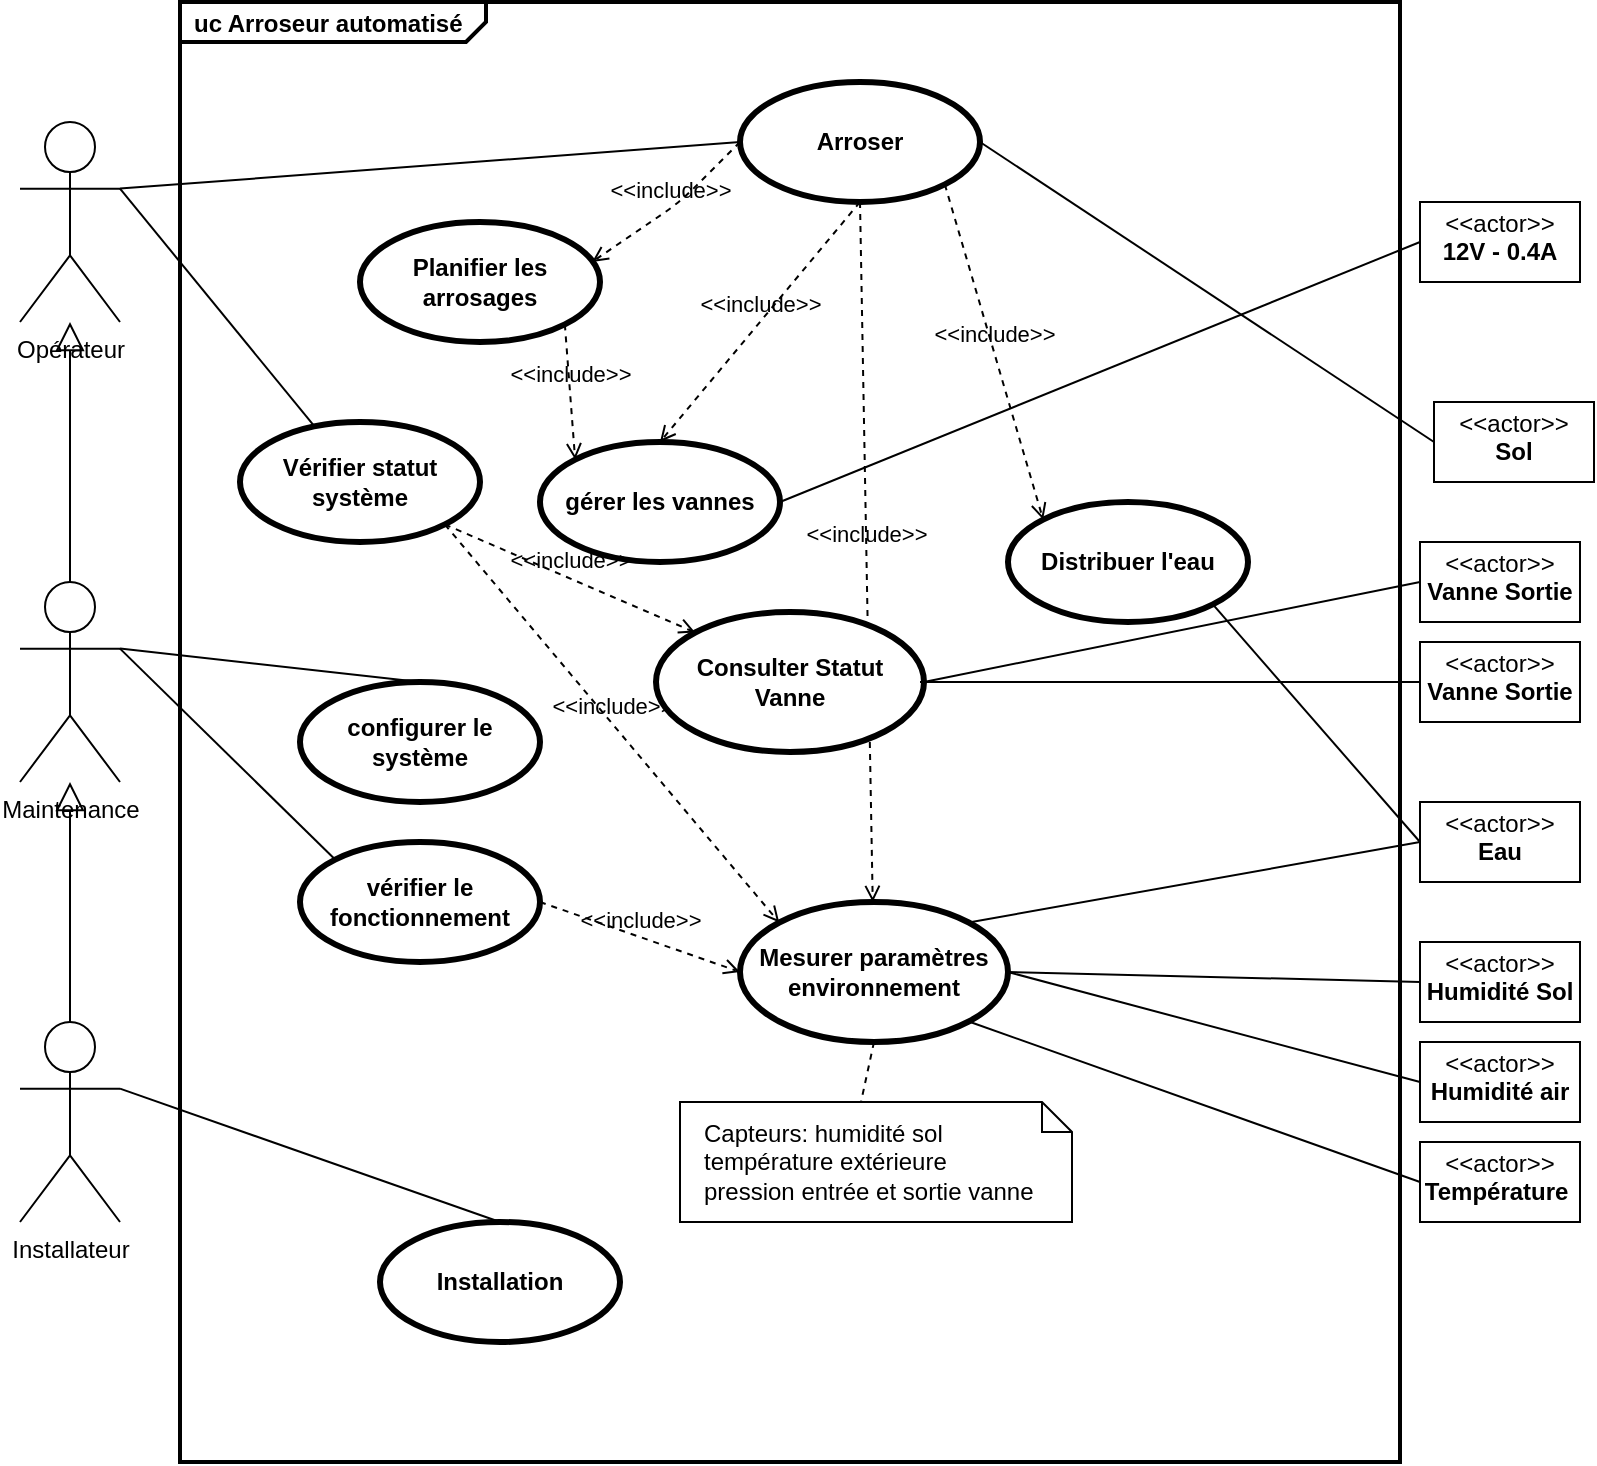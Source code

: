 <mxfile version="14.4.9" type="github">
  <diagram id="6eqYqRTth382LrduP_o_" name="Page-1">
    <mxGraphModel dx="1422" dy="1904" grid="1" gridSize="10" guides="1" tooltips="1" connect="1" arrows="1" fold="1" page="1" pageScale="1" pageWidth="827" pageHeight="1169" math="0" shadow="0">
      <root>
        <mxCell id="0" />
        <mxCell id="1" parent="0" />
        <mxCell id="ppV6EDuLgcRE_63jkB19-2" value="&lt;p style=&quot;margin: 0px ; margin-top: 4px ; margin-left: 7px ; text-align: left&quot;&gt;&lt;b&gt;uc Arroseur automatisé&lt;/b&gt;&lt;/p&gt;" style="html=1;shape=mxgraph.sysml.package;overflow=fill;labelX=153;strokeWidth=2;align=center;" parent="1" vertex="1">
          <mxGeometry x="120" y="-10" width="610" height="730" as="geometry" />
        </mxCell>
        <mxCell id="ppV6EDuLgcRE_63jkB19-3" value="Opérateur" style="shape=umlActor;html=1;verticalLabelPosition=bottom;verticalAlign=top;align=center;" parent="1" vertex="1">
          <mxGeometry x="40" y="50" width="50" height="100" as="geometry" />
        </mxCell>
        <mxCell id="ppV6EDuLgcRE_63jkB19-4" value="&lt;p style=&quot;margin: 0px ; margin-top: 4px ; text-align: center&quot;&gt;&amp;lt;&amp;lt;actor&amp;gt;&amp;gt;&lt;br&gt;&lt;b&gt;12V - 0.4A&lt;/b&gt;&lt;/p&gt;&lt;p style=&quot;margin: 0px ; margin-top: 4px ; text-align: center&quot;&gt;&lt;b&gt;&lt;br&gt;&lt;/b&gt;&lt;/p&gt;" style="shape=rect;html=1;overflow=fill;html=1;whiteSpace=wrap;align=center;" parent="1" vertex="1">
          <mxGeometry x="740" y="90" width="80" height="40" as="geometry" />
        </mxCell>
        <mxCell id="ppV6EDuLgcRE_63jkB19-5" value="&lt;p style=&quot;margin: 0px ; margin-top: 4px ; text-align: center&quot;&gt;&amp;lt;&amp;lt;actor&amp;gt;&amp;gt;&lt;br&gt;&lt;b&gt;Eau&lt;/b&gt;&lt;/p&gt;" style="shape=rect;html=1;overflow=fill;html=1;whiteSpace=wrap;align=center;" parent="1" vertex="1">
          <mxGeometry x="740" y="390" width="80" height="40" as="geometry" />
        </mxCell>
        <mxCell id="ppV6EDuLgcRE_63jkB19-6" value="&lt;p style=&quot;margin: 0px ; margin-top: 4px ; text-align: center&quot;&gt;&amp;lt;&amp;lt;actor&amp;gt;&amp;gt;&lt;br&gt;&lt;b&gt;Humidité&lt;/b&gt; &lt;b&gt;air&lt;/b&gt;&lt;/p&gt;" style="shape=rect;html=1;overflow=fill;html=1;whiteSpace=wrap;align=center;" parent="1" vertex="1">
          <mxGeometry x="740" y="510" width="80" height="40" as="geometry" />
        </mxCell>
        <mxCell id="ppV6EDuLgcRE_63jkB19-7" value="&lt;p style=&quot;margin: 0px ; margin-top: 4px ; text-align: center&quot;&gt;&amp;lt;&amp;lt;actor&amp;gt;&amp;gt;&lt;br&gt;&lt;b&gt;Température&amp;nbsp;&lt;/b&gt;&lt;/p&gt;" style="shape=rect;html=1;overflow=fill;html=1;whiteSpace=wrap;align=center;" parent="1" vertex="1">
          <mxGeometry x="740" y="560" width="80" height="40" as="geometry" />
        </mxCell>
        <mxCell id="ppV6EDuLgcRE_63jkB19-9" value="Installateur" style="shape=umlActor;html=1;verticalLabelPosition=bottom;verticalAlign=top;align=center;" parent="1" vertex="1">
          <mxGeometry x="40" y="500" width="50" height="100" as="geometry" />
        </mxCell>
        <mxCell id="ppV6EDuLgcRE_63jkB19-10" value="Maintenance" style="shape=umlActor;html=1;verticalLabelPosition=bottom;verticalAlign=top;align=center;" parent="1" vertex="1">
          <mxGeometry x="40" y="280" width="50" height="100" as="geometry" />
        </mxCell>
        <mxCell id="lcaHJXhXePBUSlSVkZVQ-3" value="" style="edgeStyle=none;html=1;endArrow=block;endFill=0;endSize=12;verticalAlign=bottom;exitX=0.5;exitY=0;exitDx=0;exitDy=0;exitPerimeter=0;" parent="1" source="ppV6EDuLgcRE_63jkB19-9" target="ppV6EDuLgcRE_63jkB19-10" edge="1">
          <mxGeometry width="160" relative="1" as="geometry">
            <mxPoint x="70" y="460" as="sourcePoint" />
            <mxPoint x="80" y="400" as="targetPoint" />
          </mxGeometry>
        </mxCell>
        <mxCell id="lcaHJXhXePBUSlSVkZVQ-4" value="" style="edgeStyle=none;html=1;endArrow=block;endFill=0;endSize=12;verticalAlign=bottom;exitX=0.5;exitY=0;exitDx=0;exitDy=0;exitPerimeter=0;" parent="1" source="ppV6EDuLgcRE_63jkB19-10" target="ppV6EDuLgcRE_63jkB19-3" edge="1">
          <mxGeometry width="160" relative="1" as="geometry">
            <mxPoint x="64.5" y="260" as="sourcePoint" />
            <mxPoint x="64.5" y="180" as="targetPoint" />
          </mxGeometry>
        </mxCell>
        <mxCell id="lcaHJXhXePBUSlSVkZVQ-5" value="Mesurer paramètres environnement" style="shape=ellipse;html=1;strokeWidth=3;fontStyle=1;whiteSpace=wrap;align=center;perimeter=ellipsePerimeter;" parent="1" vertex="1">
          <mxGeometry x="400" y="440" width="134" height="70" as="geometry" />
        </mxCell>
        <mxCell id="lcaHJXhXePBUSlSVkZVQ-7" value="Distribuer l&#39;eau" style="shape=ellipse;html=1;strokeWidth=3;fontStyle=1;whiteSpace=wrap;align=center;perimeter=ellipsePerimeter;" parent="1" vertex="1">
          <mxGeometry x="534" y="240" width="120" height="60" as="geometry" />
        </mxCell>
        <mxCell id="lcaHJXhXePBUSlSVkZVQ-8" value="" style="edgeStyle=none;html=1;endArrow=none;verticalAlign=bottom;exitX=0;exitY=0.5;exitDx=0;exitDy=0;entryX=1;entryY=0;entryDx=0;entryDy=0;" parent="1" source="ppV6EDuLgcRE_63jkB19-5" target="lcaHJXhXePBUSlSVkZVQ-5" edge="1">
          <mxGeometry width="160" relative="1" as="geometry">
            <mxPoint x="400" y="410" as="sourcePoint" />
            <mxPoint x="534" y="372" as="targetPoint" />
          </mxGeometry>
        </mxCell>
        <mxCell id="lcaHJXhXePBUSlSVkZVQ-9" value="" style="edgeStyle=none;html=1;endArrow=none;verticalAlign=bottom;exitX=0;exitY=0.5;exitDx=0;exitDy=0;entryX=1;entryY=1;entryDx=0;entryDy=0;" parent="1" source="ppV6EDuLgcRE_63jkB19-5" target="lcaHJXhXePBUSlSVkZVQ-7" edge="1">
          <mxGeometry width="160" relative="1" as="geometry">
            <mxPoint x="750" y="420" as="sourcePoint" />
            <mxPoint x="544" y="382" as="targetPoint" />
          </mxGeometry>
        </mxCell>
        <mxCell id="lcaHJXhXePBUSlSVkZVQ-10" value="" style="edgeStyle=none;html=1;endArrow=none;verticalAlign=bottom;entryX=0;entryY=0.5;entryDx=0;entryDy=0;exitX=1;exitY=0.5;exitDx=0;exitDy=0;" parent="1" source="lcaHJXhXePBUSlSVkZVQ-5" target="ppV6EDuLgcRE_63jkB19-6" edge="1">
          <mxGeometry width="160" relative="1" as="geometry">
            <mxPoint x="400" y="410" as="sourcePoint" />
            <mxPoint x="560" y="410" as="targetPoint" />
          </mxGeometry>
        </mxCell>
        <mxCell id="lcaHJXhXePBUSlSVkZVQ-11" value="Arroser" style="shape=ellipse;html=1;strokeWidth=3;fontStyle=1;whiteSpace=wrap;align=center;perimeter=ellipsePerimeter;" parent="1" vertex="1">
          <mxGeometry x="400" y="30" width="120" height="60" as="geometry" />
        </mxCell>
        <mxCell id="lcaHJXhXePBUSlSVkZVQ-12" value="&amp;lt;&amp;lt;include&amp;gt;&amp;gt;" style="edgeStyle=none;html=1;endArrow=open;verticalAlign=bottom;dashed=1;labelBackgroundColor=none;exitX=1;exitY=1;exitDx=0;exitDy=0;entryX=0;entryY=0;entryDx=0;entryDy=0;" parent="1" source="lcaHJXhXePBUSlSVkZVQ-11" target="lcaHJXhXePBUSlSVkZVQ-7" edge="1">
          <mxGeometry width="160" relative="1" as="geometry">
            <mxPoint x="400" y="410" as="sourcePoint" />
            <mxPoint x="560" y="410" as="targetPoint" />
          </mxGeometry>
        </mxCell>
        <mxCell id="lcaHJXhXePBUSlSVkZVQ-13" value="&amp;lt;&amp;lt;include&amp;gt;&amp;gt;" style="edgeStyle=none;html=1;endArrow=open;verticalAlign=bottom;dashed=1;labelBackgroundColor=none;exitX=0.5;exitY=1;exitDx=0;exitDy=0;" parent="1" source="lcaHJXhXePBUSlSVkZVQ-11" target="lcaHJXhXePBUSlSVkZVQ-5" edge="1">
          <mxGeometry width="160" relative="1" as="geometry">
            <mxPoint x="452.426" y="91.213" as="sourcePoint" />
            <mxPoint x="474" y="330" as="targetPoint" />
          </mxGeometry>
        </mxCell>
        <mxCell id="lcaHJXhXePBUSlSVkZVQ-14" value="Planifier les arrosages" style="shape=ellipse;html=1;strokeWidth=3;fontStyle=1;whiteSpace=wrap;align=center;perimeter=ellipsePerimeter;" parent="1" vertex="1">
          <mxGeometry x="210" y="100" width="120" height="60" as="geometry" />
        </mxCell>
        <mxCell id="lcaHJXhXePBUSlSVkZVQ-15" style="edgeStyle=none;rounded=0;orthogonalLoop=1;jettySize=auto;html=1;exitX=0.5;exitY=0;exitDx=0;exitDy=0;" parent="1" source="lcaHJXhXePBUSlSVkZVQ-14" target="lcaHJXhXePBUSlSVkZVQ-14" edge="1">
          <mxGeometry relative="1" as="geometry" />
        </mxCell>
        <mxCell id="lcaHJXhXePBUSlSVkZVQ-16" value="" style="edgeStyle=none;html=1;endArrow=none;verticalAlign=bottom;exitX=1;exitY=0.333;exitDx=0;exitDy=0;exitPerimeter=0;" parent="1" source="ppV6EDuLgcRE_63jkB19-3" edge="1">
          <mxGeometry width="160" relative="1" as="geometry">
            <mxPoint x="560" y="50" as="sourcePoint" />
            <mxPoint x="400" y="60" as="targetPoint" />
          </mxGeometry>
        </mxCell>
        <mxCell id="lcaHJXhXePBUSlSVkZVQ-18" value="Installation" style="shape=ellipse;html=1;strokeWidth=3;fontStyle=1;whiteSpace=wrap;align=center;perimeter=ellipsePerimeter;" parent="1" vertex="1">
          <mxGeometry x="220" y="600" width="120" height="60" as="geometry" />
        </mxCell>
        <mxCell id="lcaHJXhXePBUSlSVkZVQ-19" value="configurer le système" style="shape=ellipse;html=1;strokeWidth=3;fontStyle=1;whiteSpace=wrap;align=center;perimeter=ellipsePerimeter;" parent="1" vertex="1">
          <mxGeometry x="180" y="330" width="120" height="60" as="geometry" />
        </mxCell>
        <mxCell id="lcaHJXhXePBUSlSVkZVQ-21" value="" style="edgeStyle=none;html=1;endArrow=none;verticalAlign=bottom;exitX=1;exitY=0.333;exitDx=0;exitDy=0;exitPerimeter=0;entryX=0.5;entryY=0;entryDx=0;entryDy=0;" parent="1" source="ppV6EDuLgcRE_63jkB19-10" target="lcaHJXhXePBUSlSVkZVQ-19" edge="1">
          <mxGeometry width="160" relative="1" as="geometry">
            <mxPoint x="430" y="430" as="sourcePoint" />
            <mxPoint x="590" y="430" as="targetPoint" />
          </mxGeometry>
        </mxCell>
        <mxCell id="lcaHJXhXePBUSlSVkZVQ-22" value="" style="edgeStyle=none;html=1;endArrow=none;verticalAlign=bottom;exitX=1;exitY=0.333;exitDx=0;exitDy=0;exitPerimeter=0;entryX=0.5;entryY=0;entryDx=0;entryDy=0;" parent="1" source="ppV6EDuLgcRE_63jkB19-9" target="lcaHJXhXePBUSlSVkZVQ-18" edge="1">
          <mxGeometry width="160" relative="1" as="geometry">
            <mxPoint x="430" y="430" as="sourcePoint" />
            <mxPoint x="590" y="430" as="targetPoint" />
          </mxGeometry>
        </mxCell>
        <mxCell id="lcaHJXhXePBUSlSVkZVQ-23" value="" style="edgeStyle=none;html=1;endArrow=none;verticalAlign=bottom;entryX=0;entryY=0.5;entryDx=0;entryDy=0;exitX=1;exitY=1;exitDx=0;exitDy=0;" parent="1" source="lcaHJXhXePBUSlSVkZVQ-5" target="ppV6EDuLgcRE_63jkB19-7" edge="1">
          <mxGeometry width="160" relative="1" as="geometry">
            <mxPoint x="474" y="590" as="sourcePoint" />
            <mxPoint x="590" y="510" as="targetPoint" />
          </mxGeometry>
        </mxCell>
        <mxCell id="lcaHJXhXePBUSlSVkZVQ-24" value="gérer les vannes" style="shape=ellipse;html=1;strokeWidth=3;fontStyle=1;whiteSpace=wrap;align=center;perimeter=ellipsePerimeter;" parent="1" vertex="1">
          <mxGeometry x="300" y="210" width="120" height="60" as="geometry" />
        </mxCell>
        <mxCell id="lcaHJXhXePBUSlSVkZVQ-28" value="Vérifier statut système" style="shape=ellipse;html=1;strokeWidth=3;fontStyle=1;whiteSpace=wrap;align=center;perimeter=ellipsePerimeter;" parent="1" vertex="1">
          <mxGeometry x="150" y="200" width="120" height="60" as="geometry" />
        </mxCell>
        <mxCell id="lcaHJXhXePBUSlSVkZVQ-29" value="" style="edgeStyle=none;html=1;endArrow=none;verticalAlign=bottom;exitX=1;exitY=0.333;exitDx=0;exitDy=0;exitPerimeter=0;" parent="1" source="ppV6EDuLgcRE_63jkB19-3" target="lcaHJXhXePBUSlSVkZVQ-28" edge="1">
          <mxGeometry width="160" relative="1" as="geometry">
            <mxPoint x="100" y="93.333" as="sourcePoint" />
            <mxPoint x="220" y="120" as="targetPoint" />
          </mxGeometry>
        </mxCell>
        <mxCell id="lcaHJXhXePBUSlSVkZVQ-34" value="&amp;lt;&amp;lt;include&amp;gt;&amp;gt;" style="edgeStyle=none;html=1;endArrow=open;verticalAlign=bottom;dashed=1;labelBackgroundColor=none;exitX=0.5;exitY=1;exitDx=0;exitDy=0;entryX=0.5;entryY=0;entryDx=0;entryDy=0;" parent="1" source="lcaHJXhXePBUSlSVkZVQ-11" target="lcaHJXhXePBUSlSVkZVQ-24" edge="1">
          <mxGeometry width="160" relative="1" as="geometry">
            <mxPoint x="410" y="100" as="sourcePoint" />
            <mxPoint x="484" y="340" as="targetPoint" />
          </mxGeometry>
        </mxCell>
        <mxCell id="lcaHJXhXePBUSlSVkZVQ-35" value="vérifier le fonctionnement" style="shape=ellipse;html=1;strokeWidth=3;fontStyle=1;whiteSpace=wrap;align=center;perimeter=ellipsePerimeter;" parent="1" vertex="1">
          <mxGeometry x="180" y="410" width="120" height="60" as="geometry" />
        </mxCell>
        <mxCell id="lcaHJXhXePBUSlSVkZVQ-36" value="" style="edgeStyle=none;html=1;endArrow=none;verticalAlign=bottom;exitX=1;exitY=0.333;exitDx=0;exitDy=0;exitPerimeter=0;entryX=0;entryY=0;entryDx=0;entryDy=0;" parent="1" source="ppV6EDuLgcRE_63jkB19-10" target="lcaHJXhXePBUSlSVkZVQ-35" edge="1">
          <mxGeometry width="160" relative="1" as="geometry">
            <mxPoint x="100" y="323.333" as="sourcePoint" />
            <mxPoint x="250" y="340" as="targetPoint" />
          </mxGeometry>
        </mxCell>
        <mxCell id="lcaHJXhXePBUSlSVkZVQ-38" value="" style="edgeStyle=none;html=1;endArrow=none;verticalAlign=bottom;exitX=0;exitY=0.5;exitDx=0;exitDy=0;entryX=1;entryY=0.5;entryDx=0;entryDy=0;" parent="1" source="ppV6EDuLgcRE_63jkB19-4" target="lcaHJXhXePBUSlSVkZVQ-24" edge="1">
          <mxGeometry width="160" relative="1" as="geometry">
            <mxPoint x="750" y="420" as="sourcePoint" />
            <mxPoint x="544" y="382" as="targetPoint" />
          </mxGeometry>
        </mxCell>
        <mxCell id="lcaHJXhXePBUSlSVkZVQ-44" value="&amp;lt;&amp;lt;include&amp;gt;&amp;gt;" style="edgeStyle=none;html=1;endArrow=open;verticalAlign=bottom;dashed=1;labelBackgroundColor=none;exitX=1;exitY=1;exitDx=0;exitDy=0;entryX=0;entryY=0;entryDx=0;entryDy=0;" parent="1" source="lcaHJXhXePBUSlSVkZVQ-28" target="lcaHJXhXePBUSlSVkZVQ-5" edge="1">
          <mxGeometry width="160" relative="1" as="geometry">
            <mxPoint x="262.426" y="261.213" as="sourcePoint" />
            <mxPoint x="424" y="370" as="targetPoint" />
          </mxGeometry>
        </mxCell>
        <mxCell id="lcaHJXhXePBUSlSVkZVQ-46" value="&amp;lt;&amp;lt;include&amp;gt;&amp;gt;" style="edgeStyle=none;html=1;endArrow=open;verticalAlign=bottom;dashed=1;labelBackgroundColor=none;exitX=1;exitY=1;exitDx=0;exitDy=0;entryX=0;entryY=0;entryDx=0;entryDy=0;" parent="1" source="lcaHJXhXePBUSlSVkZVQ-14" target="lcaHJXhXePBUSlSVkZVQ-24" edge="1">
          <mxGeometry width="160" relative="1" as="geometry">
            <mxPoint x="410" y="100" as="sourcePoint" />
            <mxPoint x="370" y="220" as="targetPoint" />
          </mxGeometry>
        </mxCell>
        <mxCell id="lcaHJXhXePBUSlSVkZVQ-47" value="&amp;lt;&amp;lt;include&amp;gt;&amp;gt;" style="edgeStyle=none;html=1;endArrow=open;verticalAlign=bottom;dashed=1;labelBackgroundColor=none;exitX=0;exitY=0.5;exitDx=0;exitDy=0;entryX=0.967;entryY=0.333;entryDx=0;entryDy=0;entryPerimeter=0;" parent="1" source="lcaHJXhXePBUSlSVkZVQ-11" target="lcaHJXhXePBUSlSVkZVQ-14" edge="1">
          <mxGeometry width="160" relative="1" as="geometry">
            <mxPoint x="282.426" y="141.213" as="sourcePoint" />
            <mxPoint x="327.574" y="228.787" as="targetPoint" />
            <Array as="points">
              <mxPoint x="370" y="90" />
            </Array>
          </mxGeometry>
        </mxCell>
        <mxCell id="lcaHJXhXePBUSlSVkZVQ-48" value="&amp;lt;&amp;lt;include&amp;gt;&amp;gt;" style="edgeStyle=none;html=1;endArrow=open;verticalAlign=bottom;dashed=1;labelBackgroundColor=none;exitX=1;exitY=0.5;exitDx=0;exitDy=0;entryX=0;entryY=0.5;entryDx=0;entryDy=0;" parent="1" source="lcaHJXhXePBUSlSVkZVQ-35" target="lcaHJXhXePBUSlSVkZVQ-5" edge="1">
          <mxGeometry width="160" relative="1" as="geometry">
            <mxPoint x="262.426" y="261.213" as="sourcePoint" />
            <mxPoint x="441.574" y="468.787" as="targetPoint" />
          </mxGeometry>
        </mxCell>
        <mxCell id="lcaHJXhXePBUSlSVkZVQ-52" value="&lt;p style=&quot;margin: 0px ; margin-top: 4px ; text-align: center&quot;&gt;&amp;lt;&amp;lt;actor&amp;gt;&amp;gt;&lt;br&gt;&lt;b&gt;Sol&lt;/b&gt;&lt;/p&gt;" style="shape=rect;html=1;overflow=fill;html=1;whiteSpace=wrap;align=center;" parent="1" vertex="1">
          <mxGeometry x="747" y="190" width="80" height="40" as="geometry" />
        </mxCell>
        <mxCell id="lcaHJXhXePBUSlSVkZVQ-55" value="" style="edgeStyle=none;html=1;endArrow=none;verticalAlign=bottom;exitX=1;exitY=0.5;exitDx=0;exitDy=0;entryX=0;entryY=0.5;entryDx=0;entryDy=0;" parent="1" source="lcaHJXhXePBUSlSVkZVQ-11" target="lcaHJXhXePBUSlSVkZVQ-52" edge="1">
          <mxGeometry width="160" relative="1" as="geometry">
            <mxPoint x="534" y="53.333" as="sourcePoint" />
            <mxPoint x="844" y="30" as="targetPoint" />
          </mxGeometry>
        </mxCell>
        <mxCell id="Nn6LtOXa8Ds1HymFLCa2-1" value="Capteurs: humidité sol&lt;br&gt;température extérieure&lt;br&gt;pression entrée et sortie vanne" style="shape=note;size=15;align=left;spacingLeft=10;html=1;whiteSpace=wrap;" parent="1" vertex="1">
          <mxGeometry x="370" y="540" width="196" height="60" as="geometry" />
        </mxCell>
        <mxCell id="Nn6LtOXa8Ds1HymFLCa2-2" value="" style="endArrow=none;dashed=1;html=1;entryX=0;entryY=0;entryDx=90.5;entryDy=0;entryPerimeter=0;exitX=0.5;exitY=1;exitDx=0;exitDy=0;" parent="1" source="lcaHJXhXePBUSlSVkZVQ-5" target="Nn6LtOXa8Ds1HymFLCa2-1" edge="1">
          <mxGeometry width="50" height="50" relative="1" as="geometry">
            <mxPoint x="250" y="550" as="sourcePoint" />
            <mxPoint x="300" y="500" as="targetPoint" />
          </mxGeometry>
        </mxCell>
        <mxCell id="yO5_BVTCs1b0pqYazBWt-2" style="rounded=0;orthogonalLoop=1;jettySize=auto;html=1;exitX=0;exitY=0.5;exitDx=0;exitDy=0;entryX=1;entryY=0.5;entryDx=0;entryDy=0;endArrow=none;endFill=0;" edge="1" parent="1" source="yO5_BVTCs1b0pqYazBWt-1" target="lcaHJXhXePBUSlSVkZVQ-5">
          <mxGeometry relative="1" as="geometry" />
        </mxCell>
        <mxCell id="yO5_BVTCs1b0pqYazBWt-1" value="&lt;p style=&quot;margin: 0px ; margin-top: 4px ; text-align: center&quot;&gt;&amp;lt;&amp;lt;actor&amp;gt;&amp;gt;&lt;br&gt;&lt;b&gt;Humidité Sol&lt;/b&gt;&lt;/p&gt;" style="shape=rect;html=1;overflow=fill;html=1;whiteSpace=wrap;align=center;" vertex="1" parent="1">
          <mxGeometry x="740" y="460" width="80" height="40" as="geometry" />
        </mxCell>
        <mxCell id="yO5_BVTCs1b0pqYazBWt-3" value="Consulter Statut &lt;br&gt;Vanne" style="shape=ellipse;html=1;strokeWidth=3;fontStyle=1;whiteSpace=wrap;align=center;perimeter=ellipsePerimeter;" vertex="1" parent="1">
          <mxGeometry x="358" y="295" width="134" height="70" as="geometry" />
        </mxCell>
        <mxCell id="yO5_BVTCs1b0pqYazBWt-7" style="edgeStyle=none;rounded=0;orthogonalLoop=1;jettySize=auto;html=1;exitX=0;exitY=0.5;exitDx=0;exitDy=0;entryX=1;entryY=0.5;entryDx=0;entryDy=0;endArrow=none;endFill=0;strokeColor=#000000;" edge="1" parent="1" source="yO5_BVTCs1b0pqYazBWt-5" target="yO5_BVTCs1b0pqYazBWt-3">
          <mxGeometry relative="1" as="geometry" />
        </mxCell>
        <mxCell id="yO5_BVTCs1b0pqYazBWt-5" value="&lt;p style=&quot;margin: 0px ; margin-top: 4px ; text-align: center&quot;&gt;&amp;lt;&amp;lt;actor&amp;gt;&amp;gt;&lt;br&gt;&lt;b&gt;Vanne Sortie&lt;/b&gt;&lt;br&gt;&lt;/p&gt;" style="shape=rect;html=1;overflow=fill;html=1;whiteSpace=wrap;align=center;" vertex="1" parent="1">
          <mxGeometry x="740" y="260" width="80" height="40" as="geometry" />
        </mxCell>
        <mxCell id="yO5_BVTCs1b0pqYazBWt-8" style="edgeStyle=none;rounded=0;orthogonalLoop=1;jettySize=auto;html=1;exitX=0;exitY=0.5;exitDx=0;exitDy=0;endArrow=none;endFill=0;strokeColor=#000000;" edge="1" parent="1" source="yO5_BVTCs1b0pqYazBWt-6">
          <mxGeometry relative="1" as="geometry">
            <mxPoint x="490" y="330" as="targetPoint" />
          </mxGeometry>
        </mxCell>
        <mxCell id="yO5_BVTCs1b0pqYazBWt-6" value="&lt;p style=&quot;margin: 0px ; margin-top: 4px ; text-align: center&quot;&gt;&amp;lt;&amp;lt;actor&amp;gt;&amp;gt;&lt;br&gt;&lt;b&gt;Vanne Sortie&lt;/b&gt;&lt;br&gt;&lt;/p&gt;" style="shape=rect;html=1;overflow=fill;html=1;whiteSpace=wrap;align=center;" vertex="1" parent="1">
          <mxGeometry x="740" y="310" width="80" height="40" as="geometry" />
        </mxCell>
        <mxCell id="yO5_BVTCs1b0pqYazBWt-9" value="&amp;lt;&amp;lt;include&amp;gt;&amp;gt;" style="edgeStyle=none;html=1;endArrow=open;verticalAlign=bottom;dashed=1;labelBackgroundColor=none;exitX=1;exitY=1;exitDx=0;exitDy=0;entryX=0;entryY=0;entryDx=0;entryDy=0;" edge="1" parent="1" source="lcaHJXhXePBUSlSVkZVQ-28" target="yO5_BVTCs1b0pqYazBWt-3">
          <mxGeometry width="160" relative="1" as="geometry">
            <mxPoint x="262.426" y="261.213" as="sourcePoint" />
            <mxPoint x="429.624" y="460.251" as="targetPoint" />
          </mxGeometry>
        </mxCell>
      </root>
    </mxGraphModel>
  </diagram>
</mxfile>

